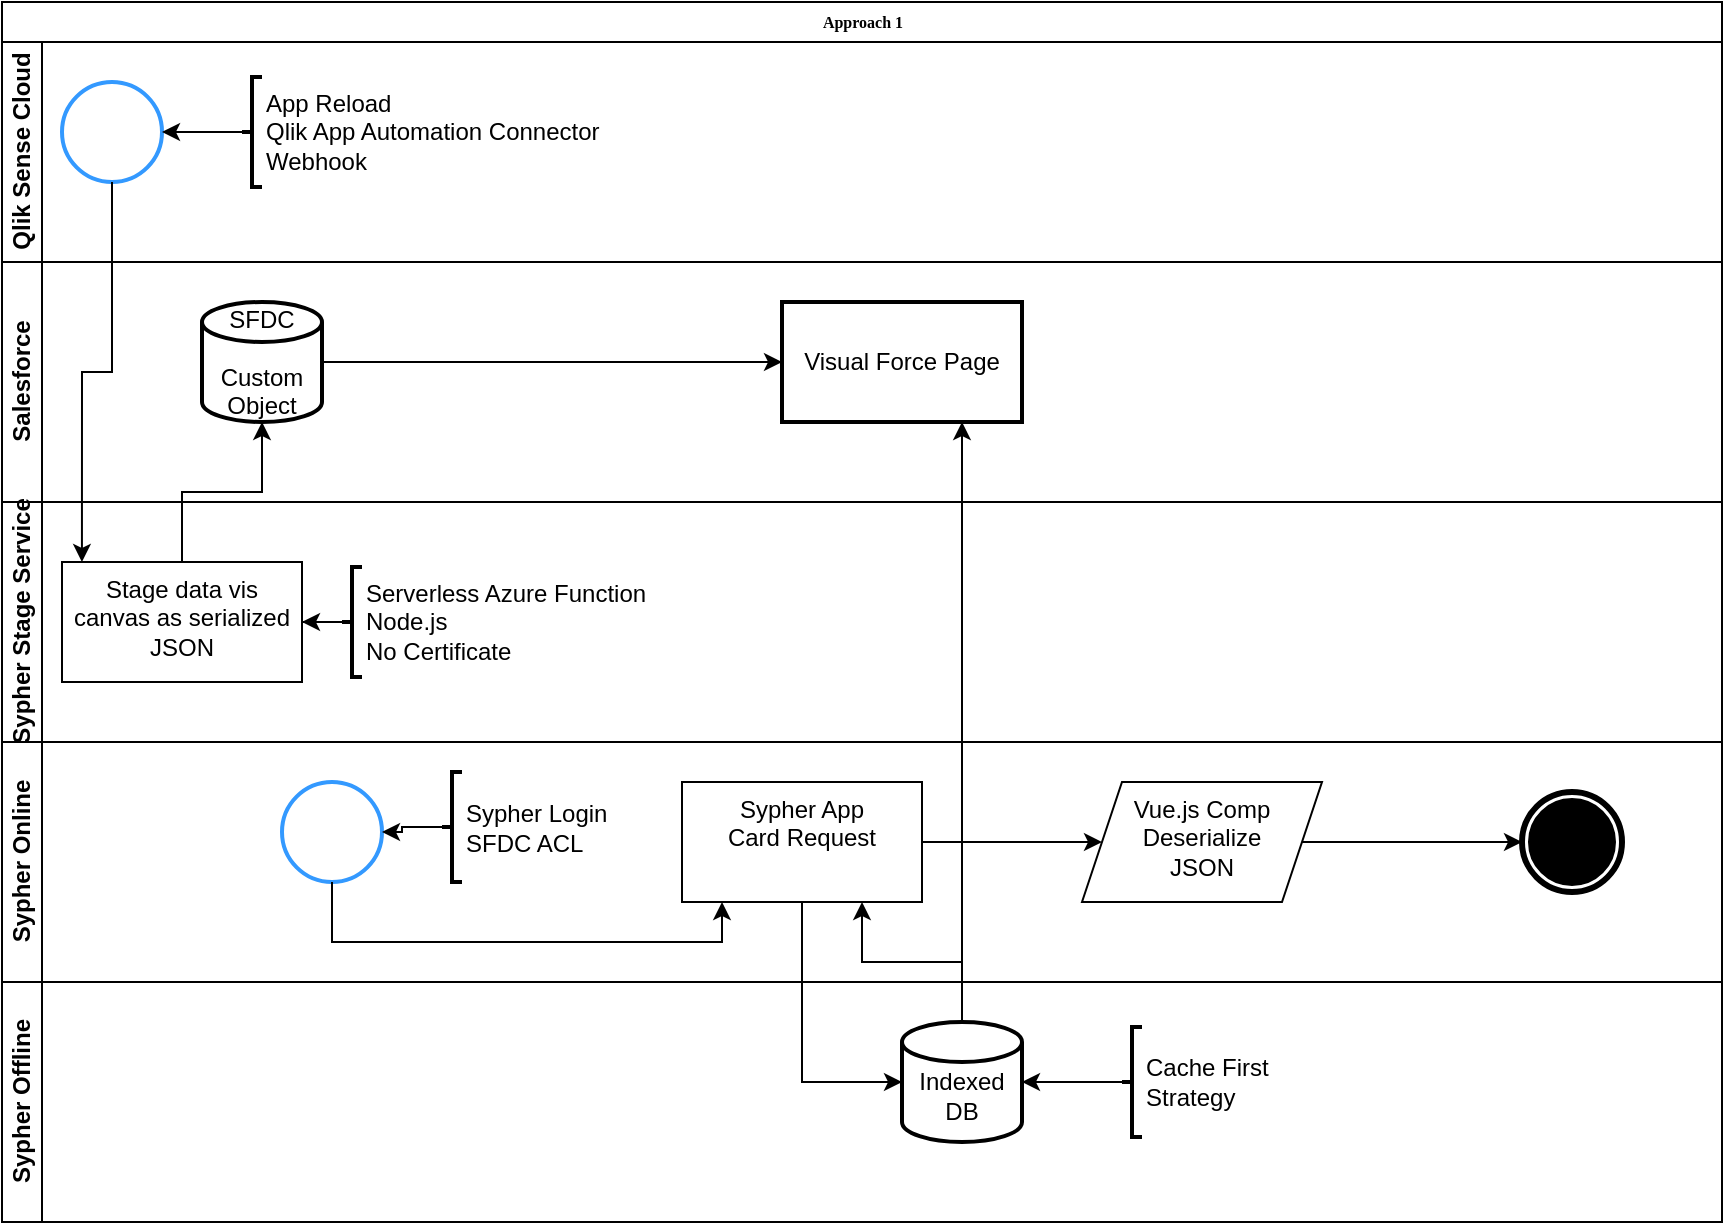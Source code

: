 <mxfile version="15.8.3" type="device"><diagram name="Page-1" id="c7488fd3-1785-93aa-aadb-54a6760d102a"><mxGraphModel dx="1186" dy="659" grid="1" gridSize="10" guides="1" tooltips="1" connect="1" arrows="1" fold="1" page="1" pageScale="1" pageWidth="1100" pageHeight="850" background="none" math="0" shadow="0"><root><mxCell id="0"/><mxCell id="1" parent="0"/><mxCell id="2b4e8129b02d487f-1" value="Approach 1" style="swimlane;html=1;childLayout=stackLayout;horizontal=1;startSize=20;horizontalStack=0;rounded=0;shadow=0;labelBackgroundColor=none;strokeWidth=1;fontFamily=Verdana;fontSize=8;align=center;" parent="1" vertex="1"><mxGeometry x="180" y="70" width="860" height="610" as="geometry"><mxRectangle x="180" y="70" width="80" height="20" as="alternateBounds"/></mxGeometry></mxCell><mxCell id="2KxMIGaNw7M39haiBsax-18" value="Qlik Sense Cloud" style="swimlane;html=1;startSize=20;horizontal=0;" vertex="1" parent="2b4e8129b02d487f-1"><mxGeometry y="20" width="860" height="110" as="geometry"/></mxCell><mxCell id="2KxMIGaNw7M39haiBsax-25" value="" style="points=[[0.145,0.145,0],[0.5,0,0],[0.855,0.145,0],[1,0.5,0],[0.855,0.855,0],[0.5,1,0],[0.145,0.855,0],[0,0.5,0]];shape=mxgraph.bpmn.event;html=1;verticalLabelPosition=bottom;labelBackgroundColor=#ffffff;verticalAlign=top;align=center;perimeter=ellipsePerimeter;outlineConnect=0;aspect=fixed;outline=standard;symbol=general;strokeColor=#3399FF;strokeWidth=2;" vertex="1" parent="2KxMIGaNw7M39haiBsax-18"><mxGeometry x="30" y="20" width="50" height="50" as="geometry"/></mxCell><mxCell id="2KxMIGaNw7M39haiBsax-29" style="edgeStyle=orthogonalEdgeStyle;rounded=0;orthogonalLoop=1;jettySize=auto;html=1;entryX=1;entryY=0.5;entryDx=0;entryDy=0;entryPerimeter=0;" edge="1" parent="2KxMIGaNw7M39haiBsax-18" source="2KxMIGaNw7M39haiBsax-28" target="2KxMIGaNw7M39haiBsax-25"><mxGeometry relative="1" as="geometry"/></mxCell><mxCell id="2KxMIGaNw7M39haiBsax-28" value="App Reload&lt;br&gt;Qlik App Automation Connector&lt;br&gt;Webhook" style="strokeWidth=2;html=1;shape=mxgraph.flowchart.annotation_2;align=left;labelPosition=right;pointerEvents=1;" vertex="1" parent="2KxMIGaNw7M39haiBsax-18"><mxGeometry x="120" y="17.5" width="10" height="55" as="geometry"/></mxCell><mxCell id="2b4e8129b02d487f-2" value="Salesforce" style="swimlane;html=1;startSize=20;horizontal=0;" parent="2b4e8129b02d487f-1" vertex="1"><mxGeometry y="130" width="860" height="120" as="geometry"><mxRectangle y="20" width="860" height="20" as="alternateBounds"/></mxGeometry></mxCell><mxCell id="2KxMIGaNw7M39haiBsax-36" value="SFDC&lt;br&gt;&lt;br&gt;Custom&lt;br&gt;Object" style="strokeWidth=2;html=1;shape=mxgraph.flowchart.database;whiteSpace=wrap;" vertex="1" parent="2b4e8129b02d487f-2"><mxGeometry x="100" y="20" width="60" height="60" as="geometry"/></mxCell><mxCell id="2KxMIGaNw7M39haiBsax-41" value="Visual Force Page" style="whiteSpace=wrap;html=1;strokeWidth=2;" vertex="1" parent="2b4e8129b02d487f-2"><mxGeometry x="390" y="20" width="120" height="60" as="geometry"/></mxCell><mxCell id="2KxMIGaNw7M39haiBsax-42" value="" style="edgeStyle=orthogonalEdgeStyle;rounded=0;orthogonalLoop=1;jettySize=auto;html=1;" edge="1" parent="2b4e8129b02d487f-2" source="2KxMIGaNw7M39haiBsax-36" target="2KxMIGaNw7M39haiBsax-41"><mxGeometry relative="1" as="geometry"/></mxCell><mxCell id="2b4e8129b02d487f-3" value="Sypher Stage Service" style="swimlane;html=1;startSize=20;horizontal=0;" parent="2b4e8129b02d487f-1" vertex="1"><mxGeometry y="250" width="860" height="120" as="geometry"/></mxCell><mxCell id="2KxMIGaNw7M39haiBsax-26" value="Stage data vis&lt;br&gt;canvas as serialized&lt;br&gt;JSON" style="whiteSpace=wrap;html=1;verticalAlign=top;labelBackgroundColor=#ffffff;" vertex="1" parent="2b4e8129b02d487f-3"><mxGeometry x="30" y="30" width="120" height="60" as="geometry"/></mxCell><mxCell id="2KxMIGaNw7M39haiBsax-32" value="" style="edgeStyle=orthogonalEdgeStyle;rounded=0;orthogonalLoop=1;jettySize=auto;html=1;" edge="1" parent="2b4e8129b02d487f-3" source="2KxMIGaNw7M39haiBsax-30" target="2KxMIGaNw7M39haiBsax-26"><mxGeometry relative="1" as="geometry"/></mxCell><mxCell id="2KxMIGaNw7M39haiBsax-30" value="Serverless Azure Function&lt;br&gt;Node.js&lt;br&gt;No Certificate" style="strokeWidth=2;html=1;shape=mxgraph.flowchart.annotation_2;align=left;labelPosition=right;pointerEvents=1;" vertex="1" parent="2b4e8129b02d487f-3"><mxGeometry x="170" y="32.5" width="10" height="55" as="geometry"/></mxCell><mxCell id="2KxMIGaNw7M39haiBsax-23" value="Sypher Online" style="swimlane;html=1;startSize=20;horizontal=0;" vertex="1" parent="2b4e8129b02d487f-1"><mxGeometry y="370" width="860" height="120" as="geometry"/></mxCell><mxCell id="2KxMIGaNw7M39haiBsax-38" value="" style="points=[[0.145,0.145,0],[0.5,0,0],[0.855,0.145,0],[1,0.5,0],[0.855,0.855,0],[0.5,1,0],[0.145,0.855,0],[0,0.5,0]];shape=mxgraph.bpmn.event;html=1;verticalLabelPosition=bottom;labelBackgroundColor=#ffffff;verticalAlign=top;align=center;perimeter=ellipsePerimeter;outlineConnect=0;aspect=fixed;outline=standard;symbol=general;strokeWidth=2;strokeColor=#3399FF;" vertex="1" parent="2KxMIGaNw7M39haiBsax-23"><mxGeometry x="140" y="20" width="50" height="50" as="geometry"/></mxCell><mxCell id="2KxMIGaNw7M39haiBsax-40" style="edgeStyle=orthogonalEdgeStyle;rounded=0;orthogonalLoop=1;jettySize=auto;html=1;" edge="1" parent="2KxMIGaNw7M39haiBsax-23" source="2KxMIGaNw7M39haiBsax-39" target="2KxMIGaNw7M39haiBsax-38"><mxGeometry relative="1" as="geometry"/></mxCell><mxCell id="2KxMIGaNw7M39haiBsax-39" value="Sypher Login&lt;br&gt;SFDC ACL" style="strokeWidth=2;html=1;shape=mxgraph.flowchart.annotation_2;align=left;labelPosition=right;pointerEvents=1;" vertex="1" parent="2KxMIGaNw7M39haiBsax-23"><mxGeometry x="220" y="15" width="10" height="55" as="geometry"/></mxCell><mxCell id="2KxMIGaNw7M39haiBsax-60" value="" style="edgeStyle=orthogonalEdgeStyle;rounded=0;orthogonalLoop=1;jettySize=auto;html=1;" edge="1" parent="2KxMIGaNw7M39haiBsax-23" source="2KxMIGaNw7M39haiBsax-43" target="2KxMIGaNw7M39haiBsax-59"><mxGeometry relative="1" as="geometry"/></mxCell><mxCell id="2KxMIGaNw7M39haiBsax-43" value="Sypher App&lt;br&gt;Card Request" style="whiteSpace=wrap;html=1;verticalAlign=top;labelBackgroundColor=#ffffff;" vertex="1" parent="2KxMIGaNw7M39haiBsax-23"><mxGeometry x="340" y="20" width="120" height="60" as="geometry"/></mxCell><mxCell id="2KxMIGaNw7M39haiBsax-44" value="" style="edgeStyle=orthogonalEdgeStyle;rounded=0;orthogonalLoop=1;jettySize=auto;html=1;" edge="1" parent="2KxMIGaNw7M39haiBsax-23" source="2KxMIGaNw7M39haiBsax-38" target="2KxMIGaNw7M39haiBsax-43"><mxGeometry relative="1" as="geometry"><Array as="points"><mxPoint x="165" y="100"/><mxPoint x="360" y="100"/></Array></mxGeometry></mxCell><mxCell id="2KxMIGaNw7M39haiBsax-63" style="edgeStyle=orthogonalEdgeStyle;rounded=0;orthogonalLoop=1;jettySize=auto;html=1;entryX=0;entryY=0.5;entryDx=0;entryDy=0;entryPerimeter=0;" edge="1" parent="2KxMIGaNw7M39haiBsax-23" source="2KxMIGaNw7M39haiBsax-59" target="2KxMIGaNw7M39haiBsax-62"><mxGeometry relative="1" as="geometry"/></mxCell><mxCell id="2KxMIGaNw7M39haiBsax-59" value="Vue.js Comp&lt;br&gt;Deserialize&lt;br&gt;JSON" style="shape=parallelogram;perimeter=parallelogramPerimeter;whiteSpace=wrap;html=1;fixedSize=1;verticalAlign=top;labelBackgroundColor=#ffffff;" vertex="1" parent="2KxMIGaNw7M39haiBsax-23"><mxGeometry x="540" y="20" width="120" height="60" as="geometry"/></mxCell><mxCell id="2KxMIGaNw7M39haiBsax-62" value="" style="points=[[0.145,0.145,0],[0.5,0,0],[0.855,0.145,0],[1,0.5,0],[0.855,0.855,0],[0.5,1,0],[0.145,0.855,0],[0,0.5,0]];shape=mxgraph.bpmn.event;html=1;verticalLabelPosition=bottom;labelBackgroundColor=#ffffff;verticalAlign=top;align=center;perimeter=ellipsePerimeter;outlineConnect=0;aspect=fixed;outline=end;symbol=terminate;" vertex="1" parent="2KxMIGaNw7M39haiBsax-23"><mxGeometry x="760" y="25" width="50" height="50" as="geometry"/></mxCell><mxCell id="2KxMIGaNw7M39haiBsax-24" value="Sypher Offline" style="swimlane;html=1;startSize=20;horizontal=0;" vertex="1" parent="2b4e8129b02d487f-1"><mxGeometry y="490" width="860" height="120" as="geometry"/></mxCell><mxCell id="2KxMIGaNw7M39haiBsax-45" value="&lt;br&gt;Indexed&lt;br&gt;DB" style="strokeWidth=2;html=1;shape=mxgraph.flowchart.database;whiteSpace=wrap;" vertex="1" parent="2KxMIGaNw7M39haiBsax-24"><mxGeometry x="450" y="20" width="60" height="60" as="geometry"/></mxCell><mxCell id="2KxMIGaNw7M39haiBsax-50" value="" style="edgeStyle=orthogonalEdgeStyle;rounded=0;orthogonalLoop=1;jettySize=auto;html=1;" edge="1" parent="2KxMIGaNw7M39haiBsax-24" source="2KxMIGaNw7M39haiBsax-46" target="2KxMIGaNw7M39haiBsax-45"><mxGeometry relative="1" as="geometry"/></mxCell><mxCell id="2KxMIGaNw7M39haiBsax-46" value="Cache First&lt;br&gt;Strategy" style="strokeWidth=2;html=1;shape=mxgraph.flowchart.annotation_2;align=left;labelPosition=right;pointerEvents=1;" vertex="1" parent="2KxMIGaNw7M39haiBsax-24"><mxGeometry x="560" y="22.5" width="10" height="55" as="geometry"/></mxCell><mxCell id="2KxMIGaNw7M39haiBsax-27" value="" style="edgeStyle=orthogonalEdgeStyle;rounded=0;orthogonalLoop=1;jettySize=auto;html=1;entryX=0.083;entryY=0;entryDx=0;entryDy=0;entryPerimeter=0;" edge="1" parent="2b4e8129b02d487f-1" source="2KxMIGaNw7M39haiBsax-25" target="2KxMIGaNw7M39haiBsax-26"><mxGeometry relative="1" as="geometry"/></mxCell><mxCell id="2KxMIGaNw7M39haiBsax-37" style="edgeStyle=orthogonalEdgeStyle;rounded=0;orthogonalLoop=1;jettySize=auto;html=1;" edge="1" parent="2b4e8129b02d487f-1" source="2KxMIGaNw7M39haiBsax-26" target="2KxMIGaNw7M39haiBsax-36"><mxGeometry relative="1" as="geometry"/></mxCell><mxCell id="2KxMIGaNw7M39haiBsax-52" style="edgeStyle=orthogonalEdgeStyle;rounded=0;orthogonalLoop=1;jettySize=auto;html=1;entryX=0;entryY=0.5;entryDx=0;entryDy=0;entryPerimeter=0;" edge="1" parent="2b4e8129b02d487f-1" source="2KxMIGaNw7M39haiBsax-43" target="2KxMIGaNw7M39haiBsax-45"><mxGeometry relative="1" as="geometry"/></mxCell><mxCell id="2KxMIGaNw7M39haiBsax-54" style="edgeStyle=orthogonalEdgeStyle;rounded=0;orthogonalLoop=1;jettySize=auto;html=1;entryX=0.75;entryY=1;entryDx=0;entryDy=0;" edge="1" parent="2b4e8129b02d487f-1" source="2KxMIGaNw7M39haiBsax-45" target="2KxMIGaNw7M39haiBsax-43"><mxGeometry relative="1" as="geometry"/></mxCell><mxCell id="2KxMIGaNw7M39haiBsax-55" style="edgeStyle=orthogonalEdgeStyle;rounded=0;orthogonalLoop=1;jettySize=auto;html=1;entryX=0.75;entryY=1;entryDx=0;entryDy=0;" edge="1" parent="2b4e8129b02d487f-1" source="2KxMIGaNw7M39haiBsax-45" target="2KxMIGaNw7M39haiBsax-41"><mxGeometry relative="1" as="geometry"/></mxCell></root></mxGraphModel></diagram></mxfile>